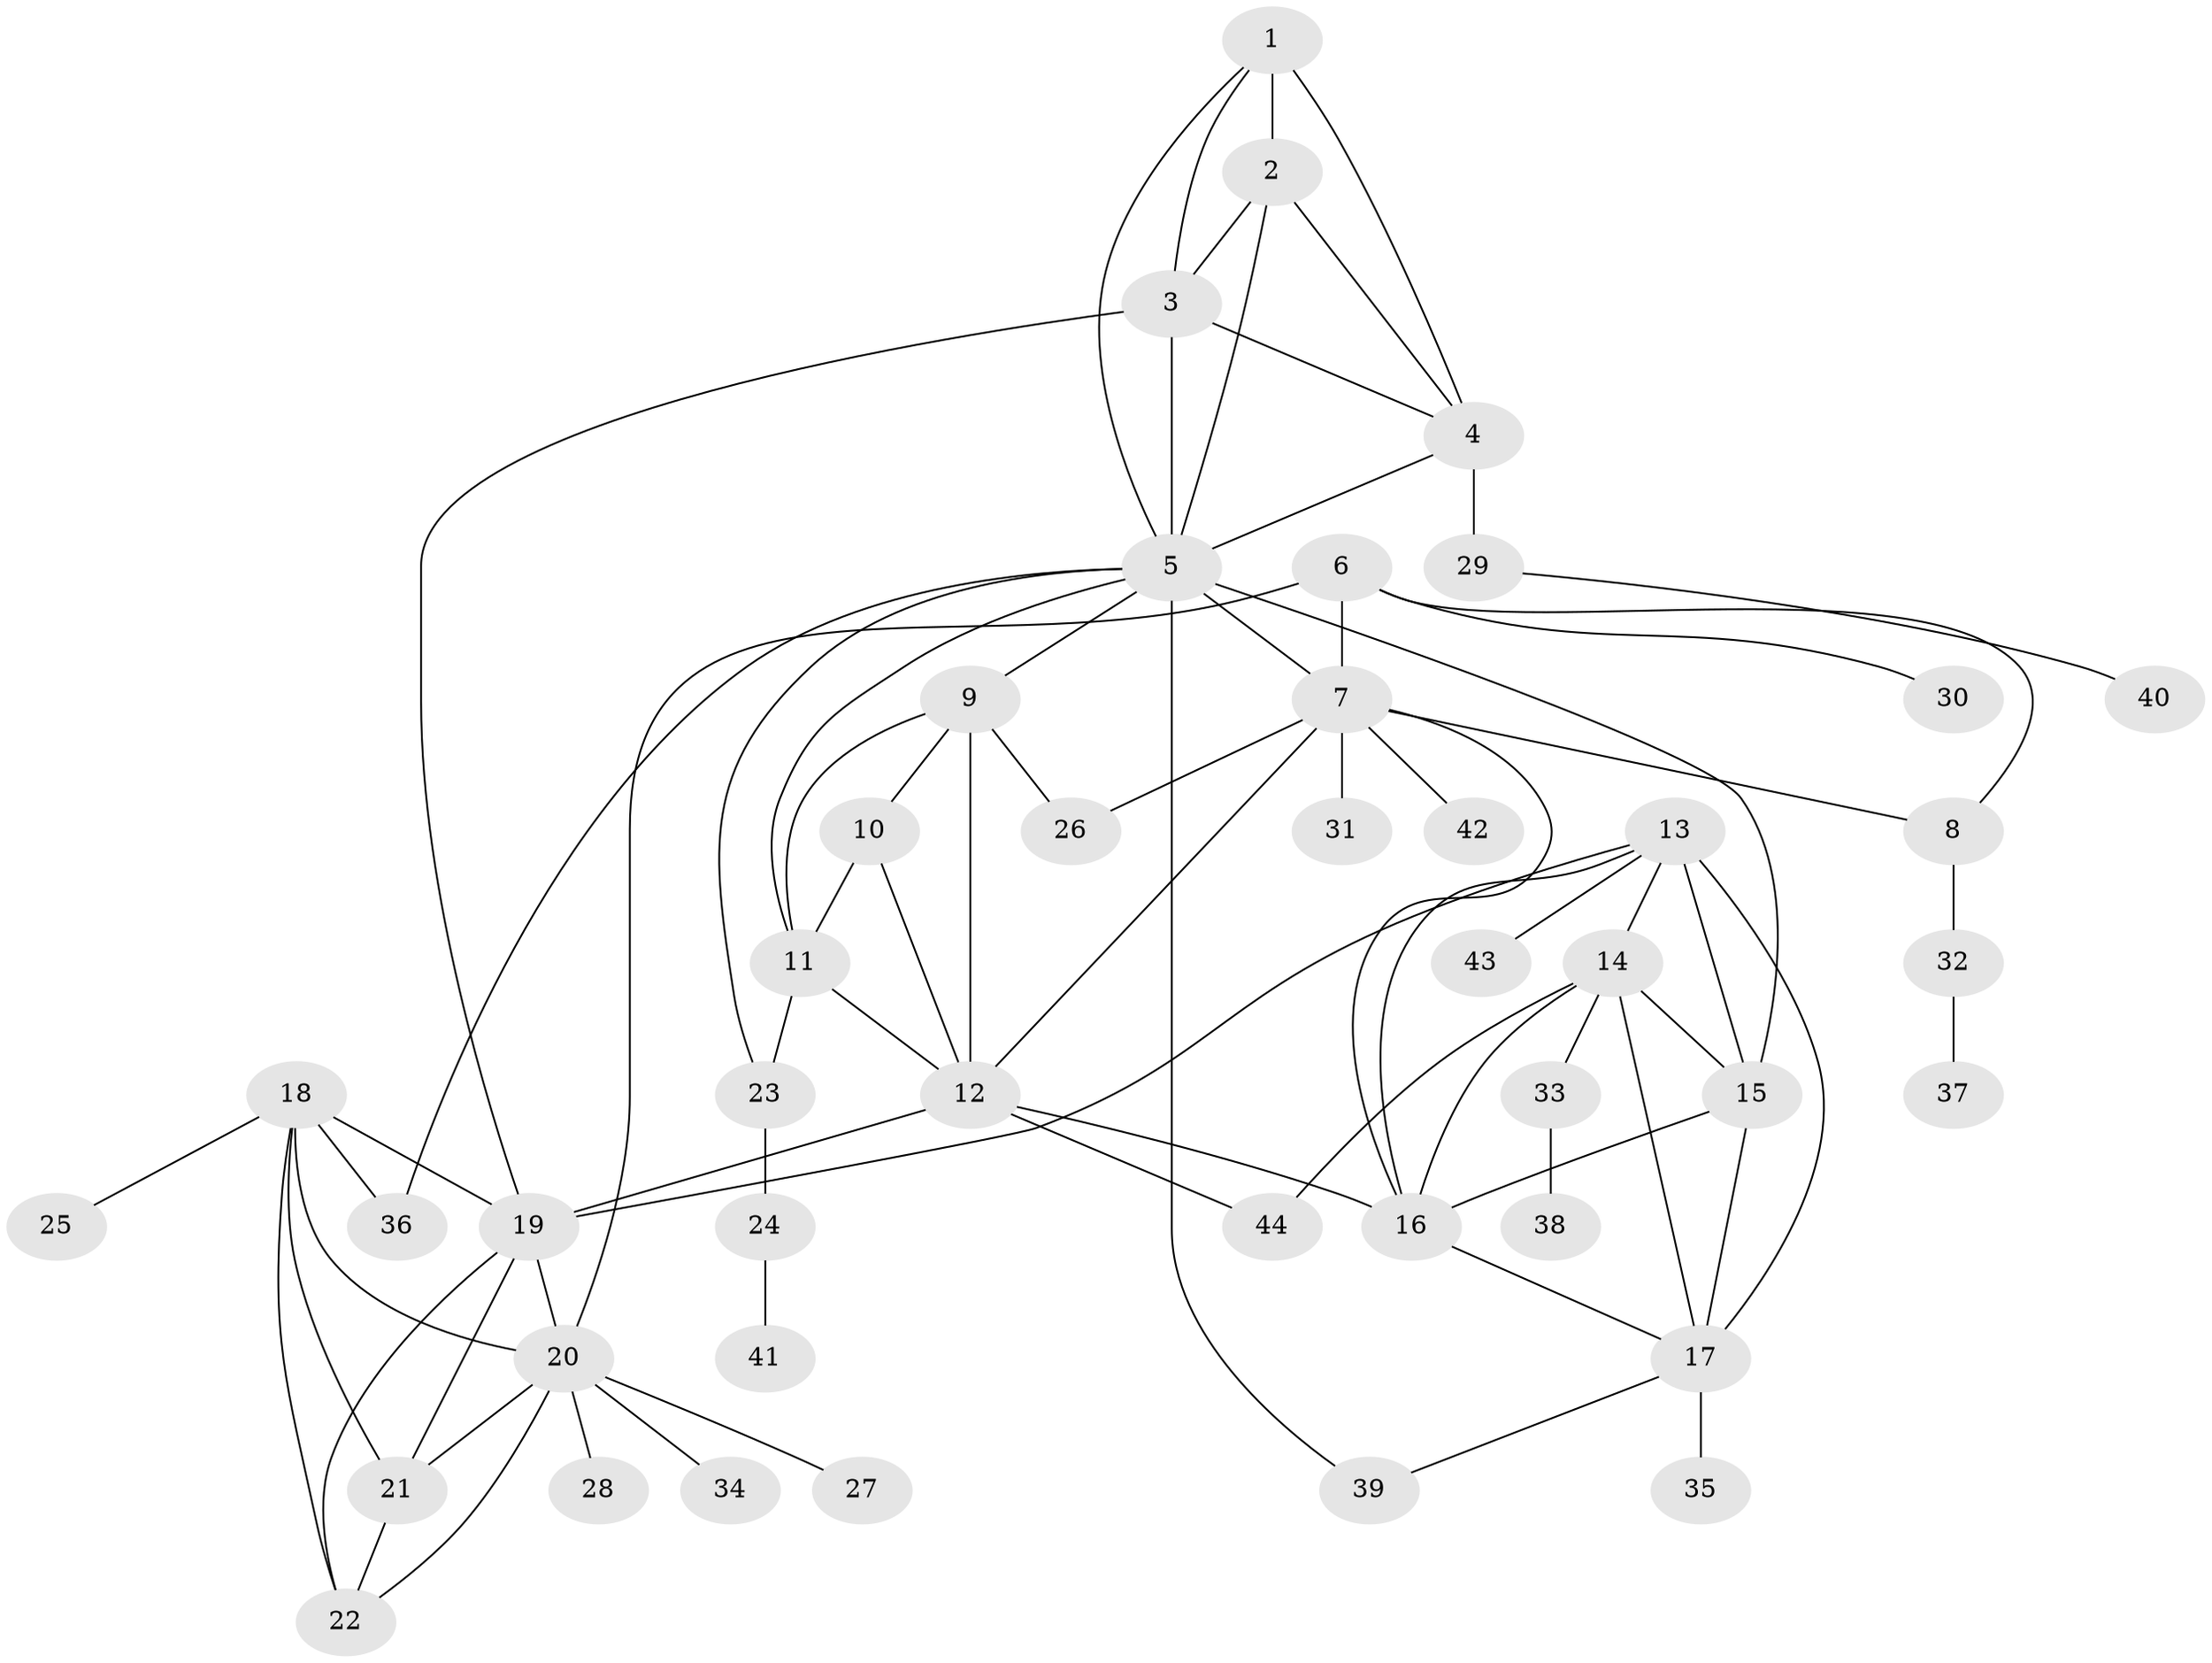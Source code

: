 // original degree distribution, {4: 0.03669724770642202, 11: 0.027522935779816515, 6: 0.009174311926605505, 12: 0.009174311926605505, 8: 0.05504587155963303, 7: 0.045871559633027525, 5: 0.03669724770642202, 9: 0.027522935779816515, 1: 0.5871559633027523, 3: 0.045871559633027525, 2: 0.11926605504587157}
// Generated by graph-tools (version 1.1) at 2025/52/03/04/25 22:52:38]
// undirected, 44 vertices, 77 edges
graph export_dot {
  node [color=gray90,style=filled];
  1;
  2;
  3;
  4;
  5;
  6;
  7;
  8;
  9;
  10;
  11;
  12;
  13;
  14;
  15;
  16;
  17;
  18;
  19;
  20;
  21;
  22;
  23;
  24;
  25;
  26;
  27;
  28;
  29;
  30;
  31;
  32;
  33;
  34;
  35;
  36;
  37;
  38;
  39;
  40;
  41;
  42;
  43;
  44;
  1 -- 2 [weight=7.0];
  1 -- 3 [weight=1.0];
  1 -- 4 [weight=1.0];
  1 -- 5 [weight=1.0];
  2 -- 3 [weight=1.0];
  2 -- 4 [weight=1.0];
  2 -- 5 [weight=1.0];
  3 -- 4 [weight=1.0];
  3 -- 5 [weight=1.0];
  3 -- 19 [weight=1.0];
  4 -- 5 [weight=1.0];
  4 -- 29 [weight=6.0];
  5 -- 7 [weight=1.0];
  5 -- 9 [weight=1.0];
  5 -- 11 [weight=1.0];
  5 -- 15 [weight=2.0];
  5 -- 23 [weight=1.0];
  5 -- 36 [weight=1.0];
  5 -- 39 [weight=1.0];
  6 -- 7 [weight=3.0];
  6 -- 8 [weight=1.0];
  6 -- 20 [weight=1.0];
  6 -- 30 [weight=1.0];
  7 -- 8 [weight=3.0];
  7 -- 12 [weight=1.0];
  7 -- 16 [weight=1.0];
  7 -- 26 [weight=1.0];
  7 -- 31 [weight=1.0];
  7 -- 42 [weight=1.0];
  8 -- 32 [weight=1.0];
  9 -- 10 [weight=2.0];
  9 -- 11 [weight=2.0];
  9 -- 12 [weight=2.0];
  9 -- 26 [weight=4.0];
  10 -- 11 [weight=1.0];
  10 -- 12 [weight=1.0];
  11 -- 12 [weight=1.0];
  11 -- 23 [weight=1.0];
  12 -- 16 [weight=1.0];
  12 -- 19 [weight=1.0];
  12 -- 44 [weight=1.0];
  13 -- 14 [weight=1.0];
  13 -- 15 [weight=1.0];
  13 -- 16 [weight=1.0];
  13 -- 17 [weight=1.0];
  13 -- 19 [weight=1.0];
  13 -- 43 [weight=3.0];
  14 -- 15 [weight=1.0];
  14 -- 16 [weight=1.0];
  14 -- 17 [weight=1.0];
  14 -- 33 [weight=1.0];
  14 -- 44 [weight=1.0];
  15 -- 16 [weight=1.0];
  15 -- 17 [weight=2.0];
  16 -- 17 [weight=1.0];
  17 -- 35 [weight=1.0];
  17 -- 39 [weight=1.0];
  18 -- 19 [weight=1.0];
  18 -- 20 [weight=1.0];
  18 -- 21 [weight=1.0];
  18 -- 22 [weight=1.0];
  18 -- 25 [weight=1.0];
  18 -- 36 [weight=2.0];
  19 -- 20 [weight=1.0];
  19 -- 21 [weight=1.0];
  19 -- 22 [weight=1.0];
  20 -- 21 [weight=1.0];
  20 -- 22 [weight=1.0];
  20 -- 27 [weight=1.0];
  20 -- 28 [weight=1.0];
  20 -- 34 [weight=1.0];
  21 -- 22 [weight=1.0];
  23 -- 24 [weight=1.0];
  24 -- 41 [weight=1.0];
  29 -- 40 [weight=1.0];
  32 -- 37 [weight=1.0];
  33 -- 38 [weight=1.0];
}
